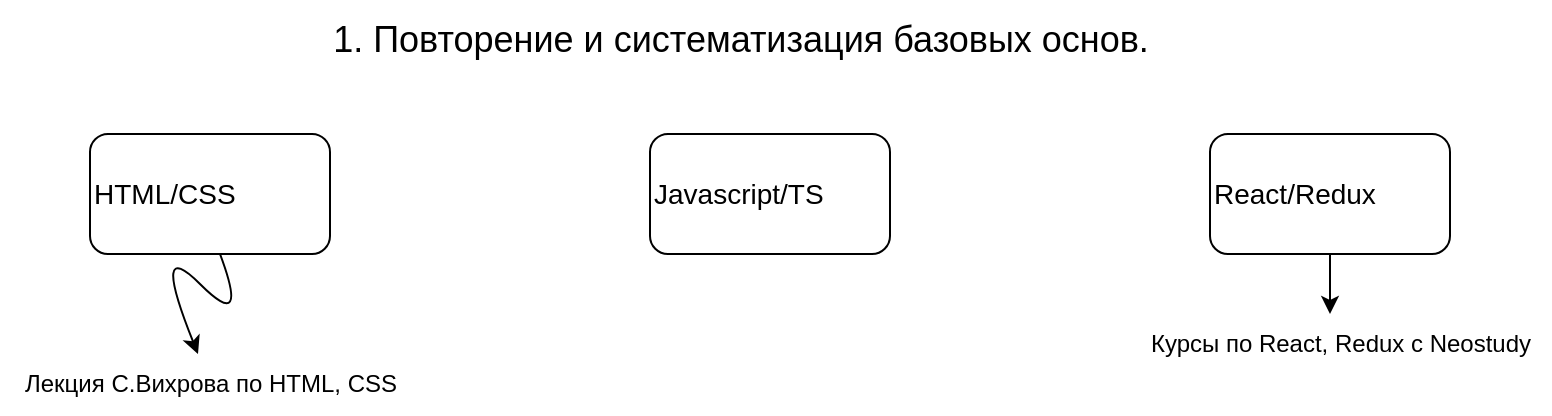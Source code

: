 <mxfile version="21.6.8" type="github">
  <diagram name="Страница — 1" id="i_y5CRP_dipzjTFHZLnv">
    <mxGraphModel dx="1434" dy="758" grid="1" gridSize="10" guides="1" tooltips="1" connect="1" arrows="1" fold="1" page="1" pageScale="1" pageWidth="827" pageHeight="1169" math="0" shadow="0">
      <root>
        <mxCell id="0" />
        <mxCell id="1" parent="0" />
        <mxCell id="1QYp-sn4FT9Y7IqIMKNG-1" value="&lt;div style=&quot;text-align: center;&quot;&gt;&lt;span style=&quot;font-size: 14px; background-color: initial;&quot;&gt;HTML/CSS&lt;/span&gt;&lt;/div&gt;&lt;div style=&quot;text-align: justify; font-size: 14px;&quot;&gt;&lt;/div&gt;" style="rounded=1;whiteSpace=wrap;html=1;align=left;" parent="1" vertex="1">
          <mxGeometry x="80" y="110" width="120" height="60" as="geometry" />
        </mxCell>
        <mxCell id="1QYp-sn4FT9Y7IqIMKNG-2" value="&lt;font style=&quot;font-size: 14px;&quot;&gt;Javascript/TS&lt;/font&gt;" style="rounded=1;whiteSpace=wrap;html=1;align=left;" parent="1" vertex="1">
          <mxGeometry x="360" y="110" width="120" height="60" as="geometry" />
        </mxCell>
        <mxCell id="1QYp-sn4FT9Y7IqIMKNG-3" value="&lt;font style=&quot;font-size: 14px;&quot;&gt;React/Redux&lt;/font&gt;" style="rounded=1;whiteSpace=wrap;html=1;align=left;" parent="1" vertex="1">
          <mxGeometry x="640" y="110" width="120" height="60" as="geometry" />
        </mxCell>
        <mxCell id="1QYp-sn4FT9Y7IqIMKNG-4" value="&lt;font style=&quot;font-size: 18px;&quot;&gt;1. Повторение и систематизация базовых основ.&lt;/font&gt;" style="text;html=1;align=center;verticalAlign=middle;resizable=0;points=[];autosize=1;strokeColor=none;fillColor=none;" parent="1" vertex="1">
          <mxGeometry x="190" y="43" width="430" height="40" as="geometry" />
        </mxCell>
        <mxCell id="1QYp-sn4FT9Y7IqIMKNG-5" value="Курсы по React, Redux c Neostudy" style="text;html=1;align=center;verticalAlign=middle;resizable=0;points=[];autosize=1;strokeColor=none;fillColor=none;" parent="1" vertex="1">
          <mxGeometry x="600" y="200" width="210" height="30" as="geometry" />
        </mxCell>
        <mxCell id="1QYp-sn4FT9Y7IqIMKNG-7" value="" style="edgeStyle=orthogonalEdgeStyle;rounded=0;orthogonalLoop=1;jettySize=auto;html=1;" parent="1" source="1QYp-sn4FT9Y7IqIMKNG-3" target="1QYp-sn4FT9Y7IqIMKNG-5" edge="1">
          <mxGeometry relative="1" as="geometry">
            <mxPoint x="710" y="208" as="sourcePoint" />
            <Array as="points">
              <mxPoint x="680" y="220" />
              <mxPoint x="722" y="220" />
            </Array>
          </mxGeometry>
        </mxCell>
        <mxCell id="1QYp-sn4FT9Y7IqIMKNG-9" value="Лекция С.Вихрова по HTML, CSS" style="text;html=1;align=center;verticalAlign=middle;resizable=0;points=[];autosize=1;strokeColor=none;fillColor=none;" parent="1" vertex="1">
          <mxGeometry x="35" y="220" width="210" height="30" as="geometry" />
        </mxCell>
        <mxCell id="1QYp-sn4FT9Y7IqIMKNG-11" value="" style="curved=1;endArrow=classic;html=1;rounded=0;" parent="1" target="1QYp-sn4FT9Y7IqIMKNG-9" edge="1">
          <mxGeometry width="50" height="50" relative="1" as="geometry">
            <mxPoint x="145" y="170" as="sourcePoint" />
            <mxPoint x="100" y="190" as="targetPoint" />
            <Array as="points">
              <mxPoint x="160" y="210" />
              <mxPoint x="110" y="160" />
            </Array>
          </mxGeometry>
        </mxCell>
      </root>
    </mxGraphModel>
  </diagram>
</mxfile>
